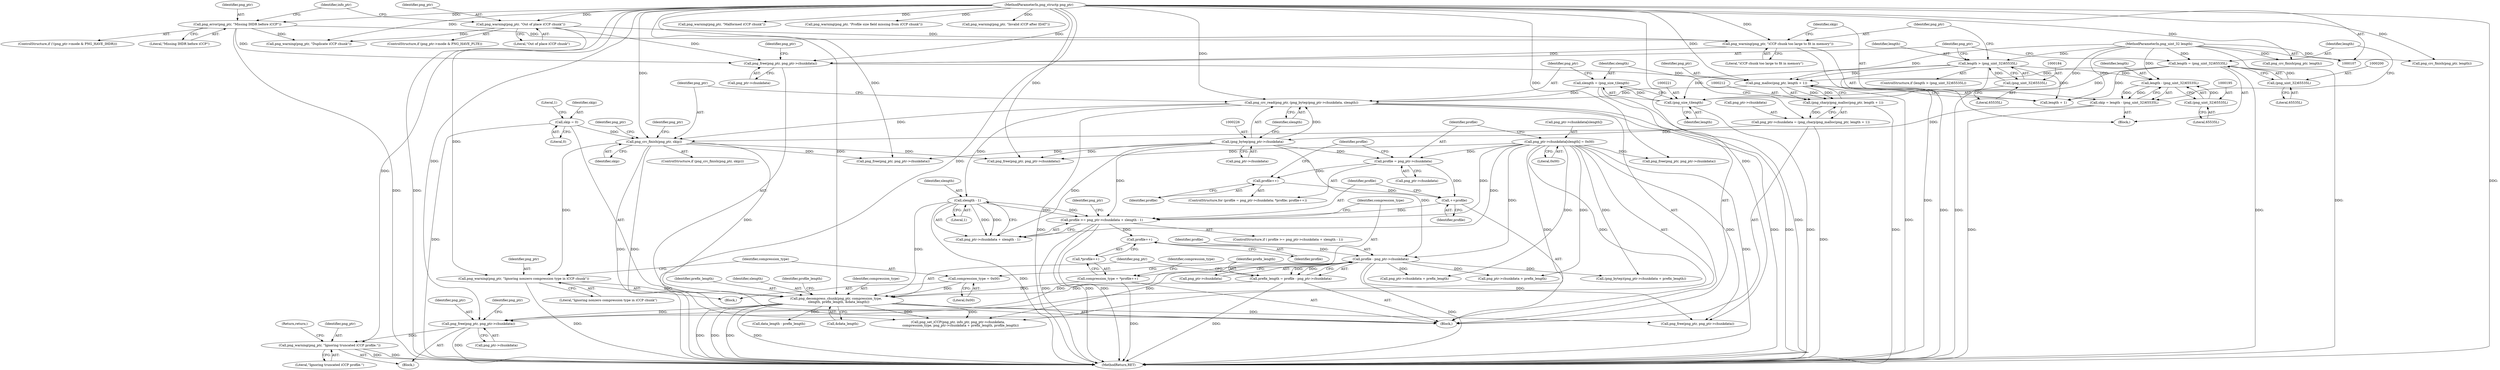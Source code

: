 digraph "0_Chrome_7f3d85b096f66870a15b37c2f40b219b2e292693_16@API" {
"1000393" [label="(Call,png_free(png_ptr, png_ptr->chunkdata))"];
"1000312" [label="(Call,png_decompress_chunk(png_ptr, compression_type,\n     slength, prefix_length, &data_length))"];
"1000232" [label="(Call,png_crc_finish(png_ptr, skip))"];
"1000223" [label="(Call,png_crc_read(png_ptr, (png_bytep)png_ptr->chunkdata, slength))"];
"1000213" [label="(Call,png_malloc(png_ptr, length + 1))"];
"1000202" [label="(Call,png_free(png_ptr, png_ptr->chunkdata))"];
"1000187" [label="(Call,png_warning(png_ptr, \"iCCP chunk too large to fit in memory\"))"];
"1000159" [label="(Call,png_warning(png_ptr, \"Out of place iCCP chunk\"))"];
"1000108" [label="(MethodParameterIn,png_structp png_ptr)"];
"1000134" [label="(Call,png_error(png_ptr, \"Missing IHDR before iCCP\"))"];
"1000181" [label="(Call,length > (png_uint_32)65535L)"];
"1000110" [label="(MethodParameterIn,png_uint_32 length)"];
"1000183" [label="(Call,(png_uint_32)65535L)"];
"1000197" [label="(Call,length = (png_uint_32)65535L)"];
"1000199" [label="(Call,(png_uint_32)65535L)"];
"1000225" [label="(Call,(png_bytep)png_ptr->chunkdata)"];
"1000207" [label="(Call,png_ptr->chunkdata = (png_charp)png_malloc(png_ptr, length + 1))"];
"1000211" [label="(Call,(png_charp)png_malloc(png_ptr, length + 1))"];
"1000218" [label="(Call,slength = (png_size_t)length)"];
"1000220" [label="(Call,(png_size_t)length)"];
"1000116" [label="(Call,skip = 0)"];
"1000190" [label="(Call,skip = length - (png_uint_32)65535L)"];
"1000192" [label="(Call,length - (png_uint_32)65535L)"];
"1000194" [label="(Call,(png_uint_32)65535L)"];
"1000299" [label="(Call,png_warning(png_ptr, \"Ignoring nonzero compression type in iCCP chunk\"))"];
"1000291" [label="(Call,compression_type = *profile++)"];
"1000302" [label="(Call,compression_type = 0x00)"];
"1000273" [label="(Call,slength - 1)"];
"1000305" [label="(Call,prefix_length = profile - png_ptr->chunkdata)"];
"1000307" [label="(Call,profile - png_ptr->chunkdata)"];
"1000294" [label="(Call,profile++)"];
"1000267" [label="(Call,profile >= png_ptr->chunkdata + slength - 1)"];
"1000264" [label="(Call,++profile)"];
"1000262" [label="(Call,profile++)"];
"1000255" [label="(Call,profile = png_ptr->chunkdata)"];
"1000247" [label="(Call,png_ptr->chunkdata[slength] = 0x00)"];
"1000403" [label="(Call,png_warning(png_ptr, \"Ignoring truncated iCCP profile.\"))"];
"1000393" [label="(Call,png_free(png_ptr, png_ptr->chunkdata))"];
"1000181" [label="(Call,length > (png_uint_32)65535L)"];
"1000136" [label="(Literal,\"Missing IHDR before iCCP\")"];
"1000403" [label="(Call,png_warning(png_ptr, \"Ignoring truncated iCCP profile.\"))"];
"1000192" [label="(Call,length - (png_uint_32)65535L)"];
"1000213" [label="(Call,png_malloc(png_ptr, length + 1))"];
"1000189" [label="(Literal,\"iCCP chunk too large to fit in memory\")"];
"1000298" [label="(Block,)"];
"1000202" [label="(Call,png_free(png_ptr, png_ptr->chunkdata))"];
"1000220" [label="(Call,(png_size_t)length)"];
"1000269" [label="(Call,png_ptr->chunkdata + slength - 1)"];
"1000224" [label="(Identifier,png_ptr)"];
"1000135" [label="(Identifier,png_ptr)"];
"1000307" [label="(Call,profile - png_ptr->chunkdata)"];
"1000313" [label="(Identifier,png_ptr)"];
"1000316" [label="(Identifier,prefix_length)"];
"1000201" [label="(Literal,65535L)"];
"1000263" [label="(Identifier,profile)"];
"1000266" [label="(ControlStructure,if ( profile >= png_ptr->chunkdata + slength - 1))"];
"1000250" [label="(Identifier,png_ptr)"];
"1000186" [label="(Block,)"];
"1000182" [label="(Identifier,length)"];
"1000300" [label="(Identifier,png_ptr)"];
"1000209" [label="(Identifier,png_ptr)"];
"1000208" [label="(Call,png_ptr->chunkdata)"];
"1000295" [label="(Identifier,profile)"];
"1000134" [label="(Call,png_error(png_ptr, \"Missing IHDR before iCCP\"))"];
"1000198" [label="(Identifier,length)"];
"1000261" [label="(Identifier,profile)"];
"1000125" [label="(Literal,1)"];
"1000291" [label="(Call,compression_type = *profile++)"];
"1000148" [label="(Call,png_crc_finish(png_ptr, length))"];
"1000116" [label="(Call,skip = 0)"];
"1000392" [label="(Block,)"];
"1000203" [label="(Identifier,png_ptr)"];
"1000255" [label="(Call,profile = png_ptr->chunkdata)"];
"1000231" [label="(ControlStructure,if (png_crc_finish(png_ptr, skip)))"];
"1000223" [label="(Call,png_crc_read(png_ptr, (png_bytep)png_ptr->chunkdata, slength))"];
"1000405" [label="(Literal,\"Ignoring truncated iCCP profile.\")"];
"1000215" [label="(Call,length + 1)"];
"1000153" [label="(ControlStructure,if (png_ptr->mode & PNG_HAVE_PLTE))"];
"1000406" [label="(Return,return;)"];
"1000248" [label="(Call,png_ptr->chunkdata[slength])"];
"1000196" [label="(Literal,65535L)"];
"1000414" [label="(Call,png_ptr->chunkdata + prefix_length)"];
"1000160" [label="(Identifier,png_ptr)"];
"1000185" [label="(Literal,65535L)"];
"1000222" [label="(Identifier,length)"];
"1000247" [label="(Call,png_ptr->chunkdata[slength] = 0x00)"];
"1000293" [label="(Call,*profile++)"];
"1000253" [label="(Literal,0x00)"];
"1000191" [label="(Identifier,skip)"];
"1000219" [label="(Identifier,slength)"];
"1000111" [label="(Block,)"];
"1000108" [label="(MethodParameterIn,png_structp png_ptr)"];
"1000264" [label="(Call,++profile)"];
"1000400" [label="(Identifier,png_ptr)"];
"1000227" [label="(Call,png_ptr->chunkdata)"];
"1000194" [label="(Call,(png_uint_32)65535L)"];
"1000333" [label="(Call,png_free(png_ptr, png_ptr->chunkdata))"];
"1000161" [label="(Literal,\"Out of place iCCP chunk\")"];
"1000317" [label="(Call,&data_length)"];
"1000110" [label="(MethodParameterIn,png_uint_32 length)"];
"1000306" [label="(Identifier,prefix_length)"];
"1000236" [label="(Call,png_free(png_ptr, png_ptr->chunkdata))"];
"1000117" [label="(Identifier,skip)"];
"1000159" [label="(Call,png_warning(png_ptr, \"Out of place iCCP chunk\"))"];
"1000321" [label="(Call,data_length - prefix_length)"];
"1000190" [label="(Call,skip = length - (png_uint_32)65535L)"];
"1000237" [label="(Identifier,png_ptr)"];
"1000265" [label="(Identifier,profile)"];
"1000187" [label="(Call,png_warning(png_ptr, \"iCCP chunk too large to fit in memory\"))"];
"1000278" [label="(Identifier,png_ptr)"];
"1000127" [label="(ControlStructure,if (!(png_ptr->mode & PNG_HAVE_IHDR)))"];
"1000188" [label="(Identifier,png_ptr)"];
"1000183" [label="(Call,(png_uint_32)65535L)"];
"1000230" [label="(Identifier,slength)"];
"1000204" [label="(Call,png_ptr->chunkdata)"];
"1000256" [label="(Identifier,profile)"];
"1000118" [label="(Literal,0)"];
"1000351" [label="(Call,png_ptr->chunkdata + prefix_length)"];
"1000294" [label="(Call,profile++)"];
"1000297" [label="(Identifier,compression_type)"];
"1000407" [label="(Call,png_set_iCCP(png_ptr, info_ptr, png_ptr->chunkdata,\n     compression_type, png_ptr->chunkdata + prefix_length, profile_length))"];
"1000199" [label="(Call,(png_uint_32)65535L)"];
"1000234" [label="(Identifier,skip)"];
"1000395" [label="(Call,png_ptr->chunkdata)"];
"1000292" [label="(Identifier,compression_type)"];
"1000287" [label="(Call,png_warning(png_ptr, \"Malformed iCCP chunk\"))"];
"1000207" [label="(Call,png_ptr->chunkdata = (png_charp)png_malloc(png_ptr, length + 1))"];
"1000232" [label="(Call,png_crc_finish(png_ptr, skip))"];
"1000343" [label="(Call,png_warning(png_ptr, \"Profile size field missing from iCCP chunk\"))"];
"1000420" [label="(Call,png_free(png_ptr, png_ptr->chunkdata))"];
"1000262" [label="(Call,profile++)"];
"1000218" [label="(Call,slength = (png_size_t)length)"];
"1000430" [label="(MethodReturn,RET)"];
"1000233" [label="(Identifier,png_ptr)"];
"1000267" [label="(Call,profile >= png_ptr->chunkdata + slength - 1)"];
"1000273" [label="(Call,slength - 1)"];
"1000312" [label="(Call,png_decompress_chunk(png_ptr, compression_type,\n     slength, prefix_length, &data_length))"];
"1000404" [label="(Identifier,png_ptr)"];
"1000315" [label="(Identifier,slength)"];
"1000145" [label="(Call,png_warning(png_ptr, \"Invalid iCCP after IDAT\"))"];
"1000394" [label="(Identifier,png_ptr)"];
"1000320" [label="(Identifier,profile_length)"];
"1000302" [label="(Call,compression_type = 0x00)"];
"1000305" [label="(Call,prefix_length = profile - png_ptr->chunkdata)"];
"1000304" [label="(Literal,0x00)"];
"1000268" [label="(Identifier,profile)"];
"1000275" [label="(Literal,1)"];
"1000176" [label="(Call,png_crc_finish(png_ptr, length))"];
"1000257" [label="(Call,png_ptr->chunkdata)"];
"1000303" [label="(Identifier,compression_type)"];
"1000197" [label="(Call,length = (png_uint_32)65535L)"];
"1000299" [label="(Call,png_warning(png_ptr, \"Ignoring nonzero compression type in iCCP chunk\"))"];
"1000173" [label="(Call,png_warning(png_ptr, \"Duplicate iCCP chunk\"))"];
"1000254" [label="(ControlStructure,for (profile = png_ptr->chunkdata; *profile; profile++))"];
"1000165" [label="(Identifier,info_ptr)"];
"1000277" [label="(Call,png_free(png_ptr, png_ptr->chunkdata))"];
"1000225" [label="(Call,(png_bytep)png_ptr->chunkdata)"];
"1000309" [label="(Call,png_ptr->chunkdata)"];
"1000301" [label="(Literal,\"Ignoring nonzero compression type in iCCP chunk\")"];
"1000214" [label="(Identifier,png_ptr)"];
"1000349" [label="(Call,(png_bytep)(png_ptr->chunkdata + prefix_length))"];
"1000314" [label="(Identifier,compression_type)"];
"1000180" [label="(ControlStructure,if (length > (png_uint_32)65535L))"];
"1000211" [label="(Call,(png_charp)png_malloc(png_ptr, length + 1))"];
"1000193" [label="(Identifier,length)"];
"1000308" [label="(Identifier,profile)"];
"1000274" [label="(Identifier,slength)"];
"1000393" -> "1000392"  [label="AST: "];
"1000393" -> "1000395"  [label="CFG: "];
"1000394" -> "1000393"  [label="AST: "];
"1000395" -> "1000393"  [label="AST: "];
"1000400" -> "1000393"  [label="CFG: "];
"1000393" -> "1000430"  [label="DDG: "];
"1000312" -> "1000393"  [label="DDG: "];
"1000108" -> "1000393"  [label="DDG: "];
"1000247" -> "1000393"  [label="DDG: "];
"1000307" -> "1000393"  [label="DDG: "];
"1000393" -> "1000403"  [label="DDG: "];
"1000312" -> "1000111"  [label="AST: "];
"1000312" -> "1000317"  [label="CFG: "];
"1000313" -> "1000312"  [label="AST: "];
"1000314" -> "1000312"  [label="AST: "];
"1000315" -> "1000312"  [label="AST: "];
"1000316" -> "1000312"  [label="AST: "];
"1000317" -> "1000312"  [label="AST: "];
"1000320" -> "1000312"  [label="CFG: "];
"1000312" -> "1000430"  [label="DDG: "];
"1000312" -> "1000430"  [label="DDG: "];
"1000312" -> "1000430"  [label="DDG: "];
"1000312" -> "1000430"  [label="DDG: "];
"1000232" -> "1000312"  [label="DDG: "];
"1000299" -> "1000312"  [label="DDG: "];
"1000108" -> "1000312"  [label="DDG: "];
"1000291" -> "1000312"  [label="DDG: "];
"1000302" -> "1000312"  [label="DDG: "];
"1000273" -> "1000312"  [label="DDG: "];
"1000305" -> "1000312"  [label="DDG: "];
"1000312" -> "1000321"  [label="DDG: "];
"1000312" -> "1000333"  [label="DDG: "];
"1000312" -> "1000407"  [label="DDG: "];
"1000312" -> "1000407"  [label="DDG: "];
"1000232" -> "1000231"  [label="AST: "];
"1000232" -> "1000234"  [label="CFG: "];
"1000233" -> "1000232"  [label="AST: "];
"1000234" -> "1000232"  [label="AST: "];
"1000237" -> "1000232"  [label="CFG: "];
"1000250" -> "1000232"  [label="CFG: "];
"1000232" -> "1000430"  [label="DDG: "];
"1000232" -> "1000430"  [label="DDG: "];
"1000223" -> "1000232"  [label="DDG: "];
"1000108" -> "1000232"  [label="DDG: "];
"1000116" -> "1000232"  [label="DDG: "];
"1000190" -> "1000232"  [label="DDG: "];
"1000232" -> "1000236"  [label="DDG: "];
"1000232" -> "1000277"  [label="DDG: "];
"1000232" -> "1000299"  [label="DDG: "];
"1000223" -> "1000111"  [label="AST: "];
"1000223" -> "1000230"  [label="CFG: "];
"1000224" -> "1000223"  [label="AST: "];
"1000225" -> "1000223"  [label="AST: "];
"1000230" -> "1000223"  [label="AST: "];
"1000233" -> "1000223"  [label="CFG: "];
"1000223" -> "1000430"  [label="DDG: "];
"1000223" -> "1000430"  [label="DDG: "];
"1000223" -> "1000430"  [label="DDG: "];
"1000213" -> "1000223"  [label="DDG: "];
"1000108" -> "1000223"  [label="DDG: "];
"1000225" -> "1000223"  [label="DDG: "];
"1000218" -> "1000223"  [label="DDG: "];
"1000223" -> "1000273"  [label="DDG: "];
"1000213" -> "1000211"  [label="AST: "];
"1000213" -> "1000215"  [label="CFG: "];
"1000214" -> "1000213"  [label="AST: "];
"1000215" -> "1000213"  [label="AST: "];
"1000211" -> "1000213"  [label="CFG: "];
"1000213" -> "1000430"  [label="DDG: "];
"1000213" -> "1000211"  [label="DDG: "];
"1000213" -> "1000211"  [label="DDG: "];
"1000202" -> "1000213"  [label="DDG: "];
"1000108" -> "1000213"  [label="DDG: "];
"1000181" -> "1000213"  [label="DDG: "];
"1000197" -> "1000213"  [label="DDG: "];
"1000110" -> "1000213"  [label="DDG: "];
"1000202" -> "1000111"  [label="AST: "];
"1000202" -> "1000204"  [label="CFG: "];
"1000203" -> "1000202"  [label="AST: "];
"1000204" -> "1000202"  [label="AST: "];
"1000209" -> "1000202"  [label="CFG: "];
"1000187" -> "1000202"  [label="DDG: "];
"1000159" -> "1000202"  [label="DDG: "];
"1000134" -> "1000202"  [label="DDG: "];
"1000108" -> "1000202"  [label="DDG: "];
"1000187" -> "1000186"  [label="AST: "];
"1000187" -> "1000189"  [label="CFG: "];
"1000188" -> "1000187"  [label="AST: "];
"1000189" -> "1000187"  [label="AST: "];
"1000191" -> "1000187"  [label="CFG: "];
"1000187" -> "1000430"  [label="DDG: "];
"1000159" -> "1000187"  [label="DDG: "];
"1000134" -> "1000187"  [label="DDG: "];
"1000108" -> "1000187"  [label="DDG: "];
"1000159" -> "1000153"  [label="AST: "];
"1000159" -> "1000161"  [label="CFG: "];
"1000160" -> "1000159"  [label="AST: "];
"1000161" -> "1000159"  [label="AST: "];
"1000165" -> "1000159"  [label="CFG: "];
"1000159" -> "1000430"  [label="DDG: "];
"1000108" -> "1000159"  [label="DDG: "];
"1000159" -> "1000173"  [label="DDG: "];
"1000108" -> "1000107"  [label="AST: "];
"1000108" -> "1000430"  [label="DDG: "];
"1000108" -> "1000134"  [label="DDG: "];
"1000108" -> "1000145"  [label="DDG: "];
"1000108" -> "1000148"  [label="DDG: "];
"1000108" -> "1000173"  [label="DDG: "];
"1000108" -> "1000176"  [label="DDG: "];
"1000108" -> "1000236"  [label="DDG: "];
"1000108" -> "1000277"  [label="DDG: "];
"1000108" -> "1000287"  [label="DDG: "];
"1000108" -> "1000299"  [label="DDG: "];
"1000108" -> "1000333"  [label="DDG: "];
"1000108" -> "1000343"  [label="DDG: "];
"1000108" -> "1000403"  [label="DDG: "];
"1000108" -> "1000407"  [label="DDG: "];
"1000108" -> "1000420"  [label="DDG: "];
"1000134" -> "1000127"  [label="AST: "];
"1000134" -> "1000136"  [label="CFG: "];
"1000135" -> "1000134"  [label="AST: "];
"1000136" -> "1000134"  [label="AST: "];
"1000165" -> "1000134"  [label="CFG: "];
"1000134" -> "1000430"  [label="DDG: "];
"1000134" -> "1000173"  [label="DDG: "];
"1000181" -> "1000180"  [label="AST: "];
"1000181" -> "1000183"  [label="CFG: "];
"1000182" -> "1000181"  [label="AST: "];
"1000183" -> "1000181"  [label="AST: "];
"1000188" -> "1000181"  [label="CFG: "];
"1000203" -> "1000181"  [label="CFG: "];
"1000181" -> "1000430"  [label="DDG: "];
"1000181" -> "1000430"  [label="DDG: "];
"1000110" -> "1000181"  [label="DDG: "];
"1000183" -> "1000181"  [label="DDG: "];
"1000181" -> "1000192"  [label="DDG: "];
"1000181" -> "1000215"  [label="DDG: "];
"1000181" -> "1000220"  [label="DDG: "];
"1000110" -> "1000107"  [label="AST: "];
"1000110" -> "1000430"  [label="DDG: "];
"1000110" -> "1000148"  [label="DDG: "];
"1000110" -> "1000176"  [label="DDG: "];
"1000110" -> "1000192"  [label="DDG: "];
"1000110" -> "1000197"  [label="DDG: "];
"1000110" -> "1000215"  [label="DDG: "];
"1000110" -> "1000220"  [label="DDG: "];
"1000183" -> "1000185"  [label="CFG: "];
"1000184" -> "1000183"  [label="AST: "];
"1000185" -> "1000183"  [label="AST: "];
"1000197" -> "1000186"  [label="AST: "];
"1000197" -> "1000199"  [label="CFG: "];
"1000198" -> "1000197"  [label="AST: "];
"1000199" -> "1000197"  [label="AST: "];
"1000203" -> "1000197"  [label="CFG: "];
"1000197" -> "1000430"  [label="DDG: "];
"1000199" -> "1000197"  [label="DDG: "];
"1000197" -> "1000215"  [label="DDG: "];
"1000197" -> "1000220"  [label="DDG: "];
"1000199" -> "1000201"  [label="CFG: "];
"1000200" -> "1000199"  [label="AST: "];
"1000201" -> "1000199"  [label="AST: "];
"1000225" -> "1000227"  [label="CFG: "];
"1000226" -> "1000225"  [label="AST: "];
"1000227" -> "1000225"  [label="AST: "];
"1000230" -> "1000225"  [label="CFG: "];
"1000207" -> "1000225"  [label="DDG: "];
"1000225" -> "1000236"  [label="DDG: "];
"1000225" -> "1000255"  [label="DDG: "];
"1000225" -> "1000267"  [label="DDG: "];
"1000225" -> "1000269"  [label="DDG: "];
"1000225" -> "1000277"  [label="DDG: "];
"1000225" -> "1000307"  [label="DDG: "];
"1000207" -> "1000111"  [label="AST: "];
"1000207" -> "1000211"  [label="CFG: "];
"1000208" -> "1000207"  [label="AST: "];
"1000211" -> "1000207"  [label="AST: "];
"1000219" -> "1000207"  [label="CFG: "];
"1000207" -> "1000430"  [label="DDG: "];
"1000211" -> "1000207"  [label="DDG: "];
"1000212" -> "1000211"  [label="AST: "];
"1000211" -> "1000430"  [label="DDG: "];
"1000218" -> "1000111"  [label="AST: "];
"1000218" -> "1000220"  [label="CFG: "];
"1000219" -> "1000218"  [label="AST: "];
"1000220" -> "1000218"  [label="AST: "];
"1000224" -> "1000218"  [label="CFG: "];
"1000218" -> "1000430"  [label="DDG: "];
"1000220" -> "1000218"  [label="DDG: "];
"1000220" -> "1000222"  [label="CFG: "];
"1000221" -> "1000220"  [label="AST: "];
"1000222" -> "1000220"  [label="AST: "];
"1000220" -> "1000430"  [label="DDG: "];
"1000116" -> "1000111"  [label="AST: "];
"1000116" -> "1000118"  [label="CFG: "];
"1000117" -> "1000116"  [label="AST: "];
"1000118" -> "1000116"  [label="AST: "];
"1000125" -> "1000116"  [label="CFG: "];
"1000116" -> "1000430"  [label="DDG: "];
"1000190" -> "1000186"  [label="AST: "];
"1000190" -> "1000192"  [label="CFG: "];
"1000191" -> "1000190"  [label="AST: "];
"1000192" -> "1000190"  [label="AST: "];
"1000198" -> "1000190"  [label="CFG: "];
"1000190" -> "1000430"  [label="DDG: "];
"1000192" -> "1000190"  [label="DDG: "];
"1000192" -> "1000190"  [label="DDG: "];
"1000192" -> "1000194"  [label="CFG: "];
"1000193" -> "1000192"  [label="AST: "];
"1000194" -> "1000192"  [label="AST: "];
"1000194" -> "1000192"  [label="DDG: "];
"1000194" -> "1000196"  [label="CFG: "];
"1000195" -> "1000194"  [label="AST: "];
"1000196" -> "1000194"  [label="AST: "];
"1000299" -> "1000298"  [label="AST: "];
"1000299" -> "1000301"  [label="CFG: "];
"1000300" -> "1000299"  [label="AST: "];
"1000301" -> "1000299"  [label="AST: "];
"1000303" -> "1000299"  [label="CFG: "];
"1000299" -> "1000430"  [label="DDG: "];
"1000291" -> "1000111"  [label="AST: "];
"1000291" -> "1000293"  [label="CFG: "];
"1000292" -> "1000291"  [label="AST: "];
"1000293" -> "1000291"  [label="AST: "];
"1000297" -> "1000291"  [label="CFG: "];
"1000291" -> "1000430"  [label="DDG: "];
"1000302" -> "1000298"  [label="AST: "];
"1000302" -> "1000304"  [label="CFG: "];
"1000303" -> "1000302"  [label="AST: "];
"1000304" -> "1000302"  [label="AST: "];
"1000306" -> "1000302"  [label="CFG: "];
"1000273" -> "1000269"  [label="AST: "];
"1000273" -> "1000275"  [label="CFG: "];
"1000274" -> "1000273"  [label="AST: "];
"1000275" -> "1000273"  [label="AST: "];
"1000269" -> "1000273"  [label="CFG: "];
"1000273" -> "1000430"  [label="DDG: "];
"1000273" -> "1000267"  [label="DDG: "];
"1000273" -> "1000267"  [label="DDG: "];
"1000273" -> "1000269"  [label="DDG: "];
"1000273" -> "1000269"  [label="DDG: "];
"1000305" -> "1000111"  [label="AST: "];
"1000305" -> "1000307"  [label="CFG: "];
"1000306" -> "1000305"  [label="AST: "];
"1000307" -> "1000305"  [label="AST: "];
"1000313" -> "1000305"  [label="CFG: "];
"1000305" -> "1000430"  [label="DDG: "];
"1000307" -> "1000305"  [label="DDG: "];
"1000307" -> "1000305"  [label="DDG: "];
"1000307" -> "1000309"  [label="CFG: "];
"1000308" -> "1000307"  [label="AST: "];
"1000309" -> "1000307"  [label="AST: "];
"1000307" -> "1000430"  [label="DDG: "];
"1000294" -> "1000307"  [label="DDG: "];
"1000247" -> "1000307"  [label="DDG: "];
"1000307" -> "1000333"  [label="DDG: "];
"1000307" -> "1000349"  [label="DDG: "];
"1000307" -> "1000351"  [label="DDG: "];
"1000307" -> "1000407"  [label="DDG: "];
"1000307" -> "1000414"  [label="DDG: "];
"1000294" -> "1000293"  [label="AST: "];
"1000294" -> "1000295"  [label="CFG: "];
"1000295" -> "1000294"  [label="AST: "];
"1000293" -> "1000294"  [label="CFG: "];
"1000267" -> "1000294"  [label="DDG: "];
"1000267" -> "1000266"  [label="AST: "];
"1000267" -> "1000269"  [label="CFG: "];
"1000268" -> "1000267"  [label="AST: "];
"1000269" -> "1000267"  [label="AST: "];
"1000278" -> "1000267"  [label="CFG: "];
"1000292" -> "1000267"  [label="CFG: "];
"1000267" -> "1000430"  [label="DDG: "];
"1000267" -> "1000430"  [label="DDG: "];
"1000267" -> "1000430"  [label="DDG: "];
"1000264" -> "1000267"  [label="DDG: "];
"1000247" -> "1000267"  [label="DDG: "];
"1000264" -> "1000111"  [label="AST: "];
"1000264" -> "1000265"  [label="CFG: "];
"1000265" -> "1000264"  [label="AST: "];
"1000268" -> "1000264"  [label="CFG: "];
"1000262" -> "1000264"  [label="DDG: "];
"1000255" -> "1000264"  [label="DDG: "];
"1000262" -> "1000254"  [label="AST: "];
"1000262" -> "1000263"  [label="CFG: "];
"1000263" -> "1000262"  [label="AST: "];
"1000261" -> "1000262"  [label="CFG: "];
"1000255" -> "1000262"  [label="DDG: "];
"1000255" -> "1000254"  [label="AST: "];
"1000255" -> "1000257"  [label="CFG: "];
"1000256" -> "1000255"  [label="AST: "];
"1000257" -> "1000255"  [label="AST: "];
"1000261" -> "1000255"  [label="CFG: "];
"1000247" -> "1000255"  [label="DDG: "];
"1000247" -> "1000111"  [label="AST: "];
"1000247" -> "1000253"  [label="CFG: "];
"1000248" -> "1000247"  [label="AST: "];
"1000253" -> "1000247"  [label="AST: "];
"1000256" -> "1000247"  [label="CFG: "];
"1000247" -> "1000430"  [label="DDG: "];
"1000247" -> "1000269"  [label="DDG: "];
"1000247" -> "1000277"  [label="DDG: "];
"1000247" -> "1000333"  [label="DDG: "];
"1000247" -> "1000349"  [label="DDG: "];
"1000247" -> "1000351"  [label="DDG: "];
"1000247" -> "1000407"  [label="DDG: "];
"1000247" -> "1000414"  [label="DDG: "];
"1000247" -> "1000420"  [label="DDG: "];
"1000403" -> "1000392"  [label="AST: "];
"1000403" -> "1000405"  [label="CFG: "];
"1000404" -> "1000403"  [label="AST: "];
"1000405" -> "1000403"  [label="AST: "];
"1000406" -> "1000403"  [label="CFG: "];
"1000403" -> "1000430"  [label="DDG: "];
"1000403" -> "1000430"  [label="DDG: "];
}
